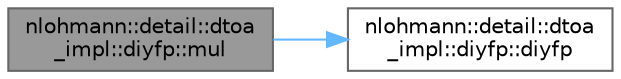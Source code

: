 digraph "nlohmann::detail::dtoa_impl::diyfp::mul"
{
 // LATEX_PDF_SIZE
  bgcolor="transparent";
  edge [fontname=Helvetica,fontsize=10,labelfontname=Helvetica,labelfontsize=10];
  node [fontname=Helvetica,fontsize=10,shape=box,height=0.2,width=0.4];
  rankdir="LR";
  Node1 [id="Node000001",label="nlohmann::detail::dtoa\l_impl::diyfp::mul",height=0.2,width=0.4,color="gray40", fillcolor="grey60", style="filled", fontcolor="black",tooltip="returns x * y"];
  Node1 -> Node2 [id="edge2_Node000001_Node000002",color="steelblue1",style="solid",tooltip=" "];
  Node2 [id="Node000002",label="nlohmann::detail::dtoa\l_impl::diyfp::diyfp",height=0.2,width=0.4,color="grey40", fillcolor="white", style="filled",URL="$structnlohmann_1_1detail_1_1dtoa__impl_1_1diyfp.html#ad8798a8823a49c8412f0fada9892c918",tooltip=" "];
}
